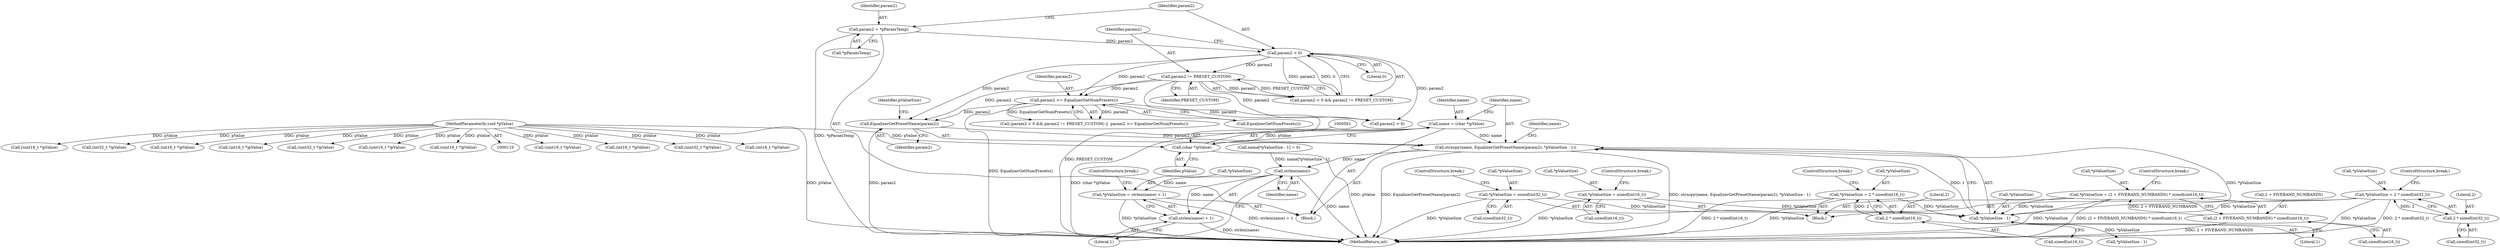 digraph "0_Android_321ea5257e37c8edb26e66fe4ee78cca4cd915fe@API" {
"1000503" [label="(Call,strncpy(name, EqualizerGetPresetName(param2), *pValueSize - 1))"];
"1000498" [label="(Call,name = (char *)pValue)"];
"1000500" [label="(Call,(char *)pValue)"];
"1000114" [label="(MethodParameterIn,void *pValue)"];
"1000505" [label="(Call,EqualizerGetPresetName(param2))"];
"1000475" [label="(Call,param2 != PRESET_CUSTOM)"];
"1000472" [label="(Call,param2 < 0)"];
"1000465" [label="(Call,param2 = *pParamTemp)"];
"1000478" [label="(Call,param2 >= EqualizerGetNumPresets())"];
"1000507" [label="(Call,*pValueSize - 1)"];
"1000258" [label="(Call,*pValueSize = (2 + FIVEBAND_NUMBANDS) * sizeof(uint16_t))"];
"1000261" [label="(Call,(2 + FIVEBAND_NUMBANDS) * sizeof(uint16_t))"];
"1000208" [label="(Call,*pValueSize = 2 * sizeof(int32_t))"];
"1000211" [label="(Call,2 * sizeof(int32_t))"];
"1000183" [label="(Call,*pValueSize = 2 * sizeof(int16_t))"];
"1000186" [label="(Call,2 * sizeof(int16_t))"];
"1000231" [label="(Call,*pValueSize = sizeof(int32_t))"];
"1000160" [label="(Call,*pValueSize = sizeof(int16_t))"];
"1000523" [label="(Call,strlen(name))"];
"1000519" [label="(Call,*pValueSize = strlen(name) + 1)"];
"1000522" [label="(Call,strlen(name) + 1)"];
"1000509" [label="(Identifier,pValueSize)"];
"1000487" [label="(Call,param2 < 0)"];
"1000480" [label="(Call,EqualizerGetNumPresets())"];
"1000472" [label="(Call,param2 < 0)"];
"1000523" [label="(Call,strlen(name))"];
"1000467" [label="(Call,*pParamTemp)"];
"1000161" [label="(Call,*pValueSize)"];
"1000522" [label="(Call,strlen(name) + 1)"];
"1000261" [label="(Call,(2 + FIVEBAND_NUMBANDS) * sizeof(uint16_t))"];
"1000259" [label="(Call,*pValueSize)"];
"1000209" [label="(Call,*pValueSize)"];
"1000499" [label="(Identifier,name)"];
"1000231" [label="(Call,*pValueSize = sizeof(int32_t))"];
"1000434" [label="(Call,(uint16_t *)pValue)"];
"1000234" [label="(Call,sizeof(int32_t))"];
"1000471" [label="(Call,param2 < 0 && param2 != PRESET_CUSTOM)"];
"1000507" [label="(Call,*pValueSize - 1)"];
"1000213" [label="(Call,sizeof(int32_t))"];
"1000186" [label="(Call,2 * sizeof(int16_t))"];
"1000337" [label="(Call,(int16_t *)pValue)"];
"1000422" [label="(Call,(uint32_t *)pValue)"];
"1000211" [label="(Call,2 * sizeof(int32_t))"];
"1000532" [label="(Call,(int16_t *)pValue)"];
"1000500" [label="(Call,(char *)pValue)"];
"1000188" [label="(Call,sizeof(int16_t))"];
"1000466" [label="(Identifier,param2)"];
"1000520" [label="(Call,*pValueSize)"];
"1000505" [label="(Call,EqualizerGetPresetName(param2))"];
"1000281" [label="(Call,(uint16_t *)pValue)"];
"1000165" [label="(ControlStructure,break;)"];
"1000498" [label="(Call,name = (char *)pValue)"];
"1000232" [label="(Call,*pValueSize)"];
"1000470" [label="(Call,(param2 < 0 && param2 != PRESET_CUSTOM) ||  param2 >= EqualizerGetNumPresets())"];
"1000506" [label="(Identifier,param2)"];
"1000378" [label="(Call,(int32_t *)pValue)"];
"1000465" [label="(Call,param2 = *pParamTemp)"];
"1000267" [label="(ControlStructure,break;)"];
"1000291" [label="(Call,(int16_t *)pValue)"];
"1000477" [label="(Identifier,PRESET_CUSTOM)"];
"1000183" [label="(Call,*pValueSize = 2 * sizeof(int16_t))"];
"1000475" [label="(Call,param2 != PRESET_CUSTOM)"];
"1000212" [label="(Literal,2)"];
"1000184" [label="(Call,*pValueSize)"];
"1000299" [label="(Call,(int16_t *)pValue)"];
"1000525" [label="(Literal,1)"];
"1000513" [label="(Identifier,name)"];
"1000479" [label="(Identifier,param2)"];
"1000519" [label="(Call,*pValueSize = strlen(name) + 1)"];
"1000418" [label="(Call,(uint32_t *)pValue)"];
"1000457" [label="(Call,(uint16_t *)pValue)"];
"1000236" [label="(ControlStructure,break;)"];
"1000446" [label="(Call,(uint16_t *)pValue)"];
"1000140" [label="(Block,)"];
"1000510" [label="(Literal,1)"];
"1000503" [label="(Call,strncpy(name, EqualizerGetPresetName(param2), *pValueSize - 1))"];
"1000478" [label="(Call,param2 >= EqualizerGetNumPresets())"];
"1000514" [label="(Call,*pValueSize - 1)"];
"1000262" [label="(Call,2 + FIVEBAND_NUMBANDS)"];
"1000277" [label="(Block,)"];
"1000215" [label="(ControlStructure,break;)"];
"1000187" [label="(Literal,2)"];
"1000163" [label="(Call,sizeof(int16_t))"];
"1000526" [label="(ControlStructure,break;)"];
"1000114" [label="(MethodParameterIn,void *pValue)"];
"1000208" [label="(Call,*pValueSize = 2 * sizeof(int32_t))"];
"1000586" [label="(MethodReturn,int)"];
"1000508" [label="(Call,*pValueSize)"];
"1000473" [label="(Identifier,param2)"];
"1000160" [label="(Call,*pValueSize = sizeof(int16_t))"];
"1000190" [label="(ControlStructure,break;)"];
"1000502" [label="(Identifier,pValue)"];
"1000265" [label="(Call,sizeof(uint16_t))"];
"1000511" [label="(Call,name[*pValueSize - 1] = 0)"];
"1000258" [label="(Call,*pValueSize = (2 + FIVEBAND_NUMBANDS) * sizeof(uint16_t))"];
"1000524" [label="(Identifier,name)"];
"1000476" [label="(Identifier,param2)"];
"1000474" [label="(Literal,0)"];
"1000504" [label="(Identifier,name)"];
"1000503" -> "1000277"  [label="AST: "];
"1000503" -> "1000507"  [label="CFG: "];
"1000504" -> "1000503"  [label="AST: "];
"1000505" -> "1000503"  [label="AST: "];
"1000507" -> "1000503"  [label="AST: "];
"1000513" -> "1000503"  [label="CFG: "];
"1000503" -> "1000586"  [label="DDG: strncpy(name, EqualizerGetPresetName(param2), *pValueSize - 1)"];
"1000503" -> "1000586"  [label="DDG: EqualizerGetPresetName(param2)"];
"1000498" -> "1000503"  [label="DDG: name"];
"1000505" -> "1000503"  [label="DDG: param2"];
"1000507" -> "1000503"  [label="DDG: *pValueSize"];
"1000507" -> "1000503"  [label="DDG: 1"];
"1000503" -> "1000523"  [label="DDG: name"];
"1000498" -> "1000277"  [label="AST: "];
"1000498" -> "1000500"  [label="CFG: "];
"1000499" -> "1000498"  [label="AST: "];
"1000500" -> "1000498"  [label="AST: "];
"1000504" -> "1000498"  [label="CFG: "];
"1000498" -> "1000586"  [label="DDG: (char *)pValue"];
"1000500" -> "1000498"  [label="DDG: pValue"];
"1000500" -> "1000502"  [label="CFG: "];
"1000501" -> "1000500"  [label="AST: "];
"1000502" -> "1000500"  [label="AST: "];
"1000500" -> "1000586"  [label="DDG: pValue"];
"1000114" -> "1000500"  [label="DDG: pValue"];
"1000114" -> "1000110"  [label="AST: "];
"1000114" -> "1000586"  [label="DDG: pValue"];
"1000114" -> "1000281"  [label="DDG: pValue"];
"1000114" -> "1000291"  [label="DDG: pValue"];
"1000114" -> "1000299"  [label="DDG: pValue"];
"1000114" -> "1000337"  [label="DDG: pValue"];
"1000114" -> "1000378"  [label="DDG: pValue"];
"1000114" -> "1000418"  [label="DDG: pValue"];
"1000114" -> "1000422"  [label="DDG: pValue"];
"1000114" -> "1000434"  [label="DDG: pValue"];
"1000114" -> "1000446"  [label="DDG: pValue"];
"1000114" -> "1000457"  [label="DDG: pValue"];
"1000114" -> "1000532"  [label="DDG: pValue"];
"1000505" -> "1000506"  [label="CFG: "];
"1000506" -> "1000505"  [label="AST: "];
"1000509" -> "1000505"  [label="CFG: "];
"1000505" -> "1000586"  [label="DDG: param2"];
"1000475" -> "1000505"  [label="DDG: param2"];
"1000478" -> "1000505"  [label="DDG: param2"];
"1000472" -> "1000505"  [label="DDG: param2"];
"1000475" -> "1000471"  [label="AST: "];
"1000475" -> "1000477"  [label="CFG: "];
"1000476" -> "1000475"  [label="AST: "];
"1000477" -> "1000475"  [label="AST: "];
"1000471" -> "1000475"  [label="CFG: "];
"1000475" -> "1000586"  [label="DDG: PRESET_CUSTOM"];
"1000475" -> "1000471"  [label="DDG: param2"];
"1000475" -> "1000471"  [label="DDG: PRESET_CUSTOM"];
"1000472" -> "1000475"  [label="DDG: param2"];
"1000475" -> "1000478"  [label="DDG: param2"];
"1000475" -> "1000487"  [label="DDG: param2"];
"1000472" -> "1000471"  [label="AST: "];
"1000472" -> "1000474"  [label="CFG: "];
"1000473" -> "1000472"  [label="AST: "];
"1000474" -> "1000472"  [label="AST: "];
"1000476" -> "1000472"  [label="CFG: "];
"1000471" -> "1000472"  [label="CFG: "];
"1000472" -> "1000471"  [label="DDG: param2"];
"1000472" -> "1000471"  [label="DDG: 0"];
"1000465" -> "1000472"  [label="DDG: param2"];
"1000472" -> "1000478"  [label="DDG: param2"];
"1000472" -> "1000487"  [label="DDG: param2"];
"1000465" -> "1000277"  [label="AST: "];
"1000465" -> "1000467"  [label="CFG: "];
"1000466" -> "1000465"  [label="AST: "];
"1000467" -> "1000465"  [label="AST: "];
"1000473" -> "1000465"  [label="CFG: "];
"1000465" -> "1000586"  [label="DDG: *pParamTemp"];
"1000478" -> "1000470"  [label="AST: "];
"1000478" -> "1000480"  [label="CFG: "];
"1000479" -> "1000478"  [label="AST: "];
"1000480" -> "1000478"  [label="AST: "];
"1000470" -> "1000478"  [label="CFG: "];
"1000478" -> "1000586"  [label="DDG: EqualizerGetNumPresets()"];
"1000478" -> "1000470"  [label="DDG: param2"];
"1000478" -> "1000470"  [label="DDG: EqualizerGetNumPresets()"];
"1000478" -> "1000487"  [label="DDG: param2"];
"1000507" -> "1000510"  [label="CFG: "];
"1000508" -> "1000507"  [label="AST: "];
"1000510" -> "1000507"  [label="AST: "];
"1000258" -> "1000507"  [label="DDG: *pValueSize"];
"1000208" -> "1000507"  [label="DDG: *pValueSize"];
"1000183" -> "1000507"  [label="DDG: *pValueSize"];
"1000231" -> "1000507"  [label="DDG: *pValueSize"];
"1000160" -> "1000507"  [label="DDG: *pValueSize"];
"1000507" -> "1000514"  [label="DDG: *pValueSize"];
"1000258" -> "1000140"  [label="AST: "];
"1000258" -> "1000261"  [label="CFG: "];
"1000259" -> "1000258"  [label="AST: "];
"1000261" -> "1000258"  [label="AST: "];
"1000267" -> "1000258"  [label="CFG: "];
"1000258" -> "1000586"  [label="DDG: *pValueSize"];
"1000258" -> "1000586"  [label="DDG: (2 + FIVEBAND_NUMBANDS) * sizeof(uint16_t)"];
"1000261" -> "1000258"  [label="DDG: 2 + FIVEBAND_NUMBANDS"];
"1000261" -> "1000265"  [label="CFG: "];
"1000262" -> "1000261"  [label="AST: "];
"1000265" -> "1000261"  [label="AST: "];
"1000261" -> "1000586"  [label="DDG: 2 + FIVEBAND_NUMBANDS"];
"1000208" -> "1000140"  [label="AST: "];
"1000208" -> "1000211"  [label="CFG: "];
"1000209" -> "1000208"  [label="AST: "];
"1000211" -> "1000208"  [label="AST: "];
"1000215" -> "1000208"  [label="CFG: "];
"1000208" -> "1000586"  [label="DDG: *pValueSize"];
"1000208" -> "1000586"  [label="DDG: 2 * sizeof(int32_t)"];
"1000211" -> "1000208"  [label="DDG: 2"];
"1000211" -> "1000213"  [label="CFG: "];
"1000212" -> "1000211"  [label="AST: "];
"1000213" -> "1000211"  [label="AST: "];
"1000183" -> "1000140"  [label="AST: "];
"1000183" -> "1000186"  [label="CFG: "];
"1000184" -> "1000183"  [label="AST: "];
"1000186" -> "1000183"  [label="AST: "];
"1000190" -> "1000183"  [label="CFG: "];
"1000183" -> "1000586"  [label="DDG: 2 * sizeof(int16_t)"];
"1000183" -> "1000586"  [label="DDG: *pValueSize"];
"1000186" -> "1000183"  [label="DDG: 2"];
"1000186" -> "1000188"  [label="CFG: "];
"1000187" -> "1000186"  [label="AST: "];
"1000188" -> "1000186"  [label="AST: "];
"1000231" -> "1000140"  [label="AST: "];
"1000231" -> "1000234"  [label="CFG: "];
"1000232" -> "1000231"  [label="AST: "];
"1000234" -> "1000231"  [label="AST: "];
"1000236" -> "1000231"  [label="CFG: "];
"1000231" -> "1000586"  [label="DDG: *pValueSize"];
"1000160" -> "1000140"  [label="AST: "];
"1000160" -> "1000163"  [label="CFG: "];
"1000161" -> "1000160"  [label="AST: "];
"1000163" -> "1000160"  [label="AST: "];
"1000165" -> "1000160"  [label="CFG: "];
"1000160" -> "1000586"  [label="DDG: *pValueSize"];
"1000523" -> "1000522"  [label="AST: "];
"1000523" -> "1000524"  [label="CFG: "];
"1000524" -> "1000523"  [label="AST: "];
"1000525" -> "1000523"  [label="CFG: "];
"1000523" -> "1000586"  [label="DDG: name"];
"1000523" -> "1000519"  [label="DDG: name"];
"1000523" -> "1000522"  [label="DDG: name"];
"1000511" -> "1000523"  [label="DDG: name[*pValueSize - 1]"];
"1000519" -> "1000277"  [label="AST: "];
"1000519" -> "1000522"  [label="CFG: "];
"1000520" -> "1000519"  [label="AST: "];
"1000522" -> "1000519"  [label="AST: "];
"1000526" -> "1000519"  [label="CFG: "];
"1000519" -> "1000586"  [label="DDG: *pValueSize"];
"1000519" -> "1000586"  [label="DDG: strlen(name) + 1"];
"1000522" -> "1000525"  [label="CFG: "];
"1000525" -> "1000522"  [label="AST: "];
"1000522" -> "1000586"  [label="DDG: strlen(name)"];
}
